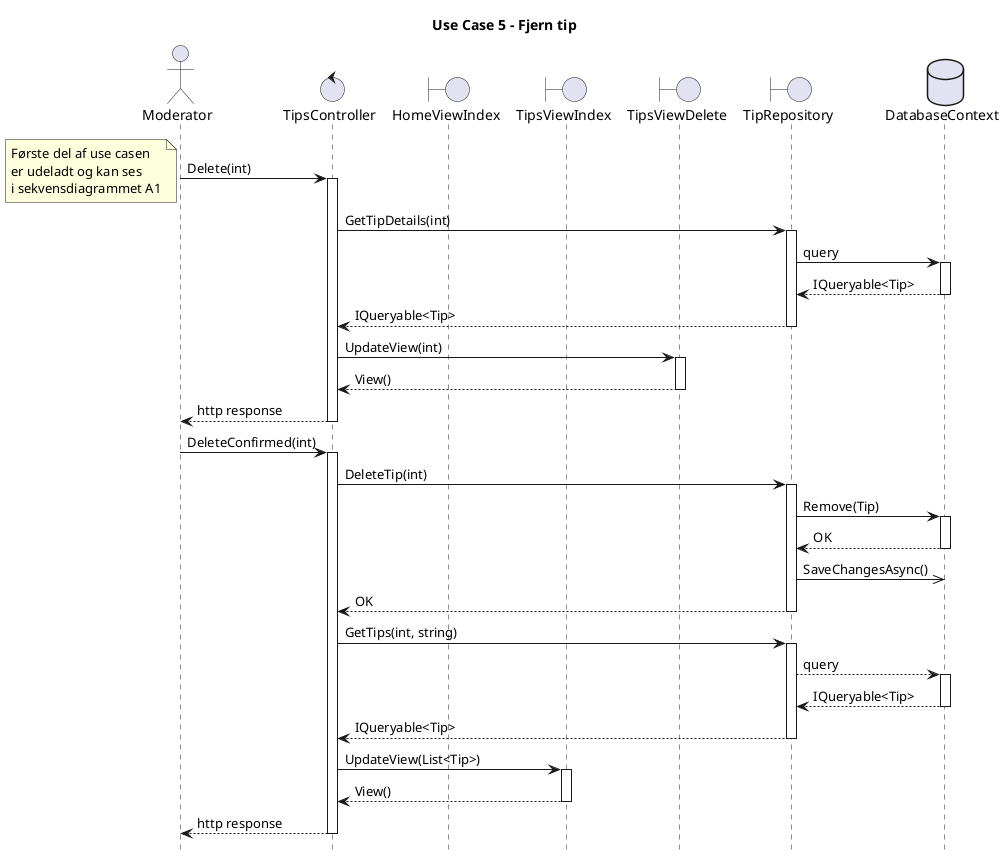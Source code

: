 @startuml
title Use Case 5 - Fjern tip

actor       Moderator       as mod
control       TipsController       as tipscont
boundary       HomeViewIndex       as homeindex
boundary       TipsViewIndex       as tipsindex
boundary       TipsViewDelete       as tipsdelete
boundary       TipRepository       as tipsrepo
database       DatabaseContext       as db


mod -> tipscont: Delete(int)

note left
Første del af use casen
er udeladt og kan ses
i sekvensdiagrammet A1
end note

Activate tipscont
tipscont -> tipsrepo: GetTipDetails(int)

Activate tipsrepo
tipsrepo -> db: query

Activate db
db --> tipsrepo: IQueryable<Tip>
Deactivate db

tipsrepo --> tipscont: IQueryable<Tip>
Deactivate tipsrepo

tipscont -> tipsdelete: UpdateView(int)

Activate tipsdelete
tipsdelete --> tipscont: View()
Deactivate tipsdelete

tipscont --> mod: http response
Deactivate tipscont

mod -> tipscont: DeleteConfirmed(int)

Activate tipscont
tipscont -> tipsrepo: DeleteTip(int)

Activate tipsrepo
tipsrepo -> db: Remove(Tip)

Activate db
db --> tipsrepo: OK
Deactivate db

tipsrepo ->> db: SaveChangesAsync()

tipsrepo --> tipscont: OK
Deactivate tipsrepo

tipscont -> tipsrepo: GetTips(int, string)

Activate tipsrepo
tipsrepo --> db: query

Activate db
db --> tipsrepo: IQueryable<Tip>
Deactivate db

tipsrepo --> tipscont: IQueryable<Tip>
Deactivate tipsrepo

tipscont -> tipsindex: UpdateView(List<Tip>)

Activate tipsindex
tipsindex --> tipscont: View()
Deactivate tipsindex

tipscont --> mod: http response
Deactivate tipscont


hide footbox
@enduml

